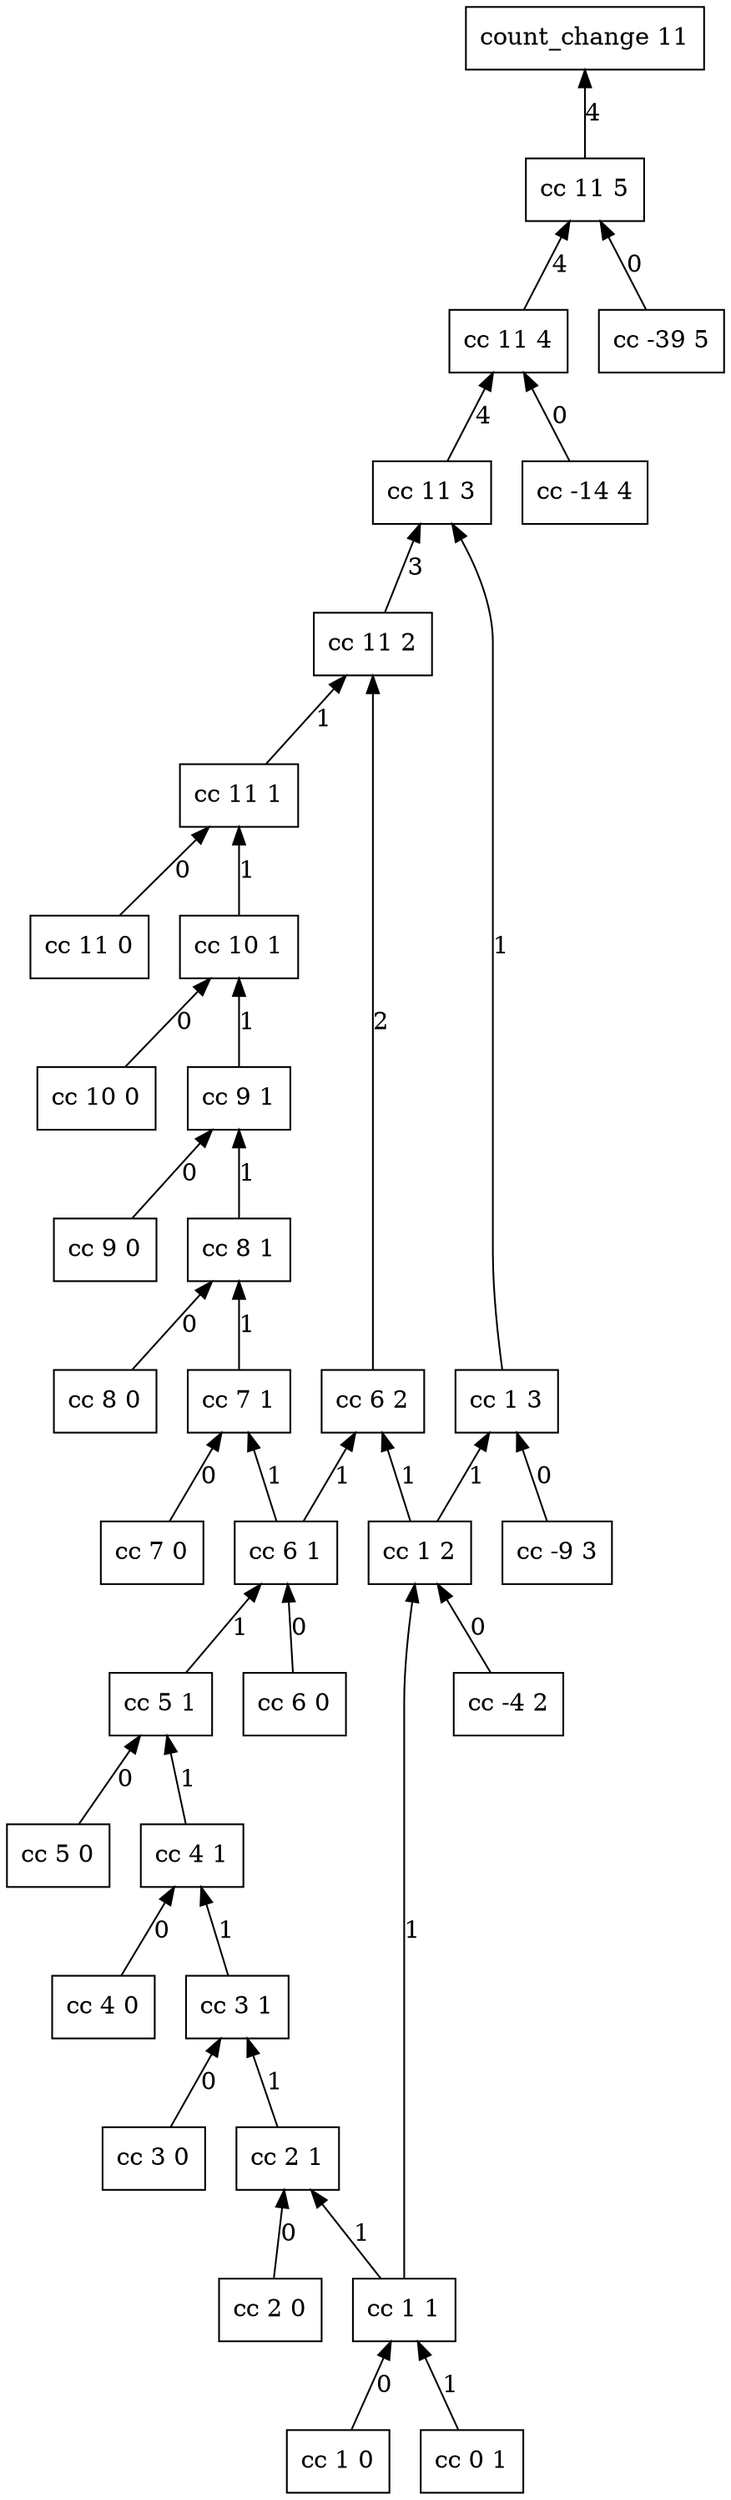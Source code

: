 digraph G {
		rankdir = BT
/*
		size="40,40";
		ratio=fill;
		node [fontname=Arial,fontsize=20];
		edge [fontname=Arial,fontsize=16];
*/
    
  _count_change_11 [label="count_change 11",shape="rectangle"];
  _cc_11_5 [label="cc 11 5",shape="rectangle"];
  _cc_11_4 [label="cc 11 4",shape="rectangle"];
  _cc_11_3 [label="cc 11 3",shape="rectangle"];
  _cc_11_2 [label="cc 11 2",shape="rectangle"];
  _cc_11_1 [label="cc 11 1",shape="rectangle"];
  _cc_11_0 [label="cc 11 0",shape="rectangle"];
  _cc_10_1 [label="cc 10 1",shape="rectangle"];
  _cc_10_0 [label="cc 10 0",shape="rectangle"];
  _cc_9_1 [label="cc 9 1",shape="rectangle"];
  _cc_9_0 [label="cc 9 0",shape="rectangle"];
  _cc_8_1 [label="cc 8 1",shape="rectangle"];
  _cc_8_0 [label="cc 8 0",shape="rectangle"];
  _cc_7_1 [label="cc 7 1",shape="rectangle"];
  _cc_7_0 [label="cc 7 0",shape="rectangle"];
  _cc_6_1 [label="cc 6 1",shape="rectangle"];
  _cc_6_0 [label="cc 6 0",shape="rectangle"];
  _cc_5_1 [label="cc 5 1",shape="rectangle"];
  _cc_5_0 [label="cc 5 0",shape="rectangle"];
  _cc_4_1 [label="cc 4 1",shape="rectangle"];
  _cc_4_0 [label="cc 4 0",shape="rectangle"];
  _cc_3_1 [label="cc 3 1",shape="rectangle"];
  _cc_3_0 [label="cc 3 0",shape="rectangle"];
  _cc_2_1 [label="cc 2 1",shape="rectangle"];
  _cc_2_0 [label="cc 2 0",shape="rectangle"];
  _cc_1_1 [label="cc 1 1",shape="rectangle"];
  _cc_1_0 [label="cc 1 0",shape="rectangle"];
  _cc_0_1 [label="cc 0 1",shape="rectangle"];
  _cc_1_0 -> _cc_1_1 [label="0"];
  _cc_0_1 -> _cc_1_1 [label="1"];
  _cc_2_0 -> _cc_2_1 [label="0"];
  _cc_1_1 -> _cc_2_1 [label="1"];
  _cc_3_0 -> _cc_3_1 [label="0"];
  _cc_2_1 -> _cc_3_1 [label="1"];
  _cc_4_0 -> _cc_4_1 [label="0"];
  _cc_3_1 -> _cc_4_1 [label="1"];
  _cc_5_0 -> _cc_5_1 [label="0"];
  _cc_4_1 -> _cc_5_1 [label="1"];
  _cc_6_0 -> _cc_6_1 [label="0"];
  _cc_5_1 -> _cc_6_1 [label="1"];
  _cc_7_0 -> _cc_7_1 [label="0"];
  _cc_6_1 -> _cc_7_1 [label="1"];
  _cc_8_0 -> _cc_8_1 [label="0"];
  _cc_7_1 -> _cc_8_1 [label="1"];
  _cc_9_0 -> _cc_9_1 [label="0"];
  _cc_8_1 -> _cc_9_1 [label="1"];
  _cc_10_0 -> _cc_10_1 [label="0"];
  _cc_9_1 -> _cc_10_1 [label="1"];
  _cc_11_0 -> _cc_11_1 [label="0"];
  _cc_10_1 -> _cc_11_1 [label="1"];
  _cc_6_2 [label="cc 6 2",shape="rectangle"];
  _cc_6_1 [label="cc 6 1",shape="rectangle"];
  _cc_6_0 [label="cc 6 0",shape="rectangle"];
  _cc_5_1 [label="cc 5 1",shape="rectangle"];
  _cc_5_0 [label="cc 5 0",shape="rectangle"];
  _cc_4_1 [label="cc 4 1",shape="rectangle"];
  _cc_4_0 [label="cc 4 0",shape="rectangle"];
  _cc_3_1 [label="cc 3 1",shape="rectangle"];
  _cc_3_0 [label="cc 3 0",shape="rectangle"];
  _cc_2_1 [label="cc 2 1",shape="rectangle"];
  _cc_2_0 [label="cc 2 0",shape="rectangle"];
  _cc_1_1 [label="cc 1 1",shape="rectangle"];
  _cc_1_0 [label="cc 1 0",shape="rectangle"];
  _cc_0_1 [label="cc 0 1",shape="rectangle"];












  _cc_1_2 [label="cc 1 2",shape="rectangle"];
  _cc_1_1 [label="cc 1 1",shape="rectangle"];
  _cc_1_0 [label="cc 1 0",shape="rectangle"];
  _cc_0_1 [label="cc 0 1",shape="rectangle"];


  _cc__4_2 [label="cc -4 2",shape="rectangle"];
  _cc_1_1 -> _cc_1_2 [label="1"];
  _cc__4_2 -> _cc_1_2 [label="0"];
  _cc_6_1 -> _cc_6_2 [label="1"];
  _cc_1_2 -> _cc_6_2 [label="1"];
  _cc_11_1 -> _cc_11_2 [label="1"];
  _cc_6_2 -> _cc_11_2 [label="2"];
  _cc_1_3 [label="cc 1 3",shape="rectangle"];
  _cc_1_2 [label="cc 1 2",shape="rectangle"];
  _cc_1_1 [label="cc 1 1",shape="rectangle"];
  _cc_1_0 [label="cc 1 0",shape="rectangle"];
  _cc_0_1 [label="cc 0 1",shape="rectangle"];


  _cc__4_2 [label="cc -4 2",shape="rectangle"];


  _cc__9_3 [label="cc -9 3",shape="rectangle"];
  _cc_1_2 -> _cc_1_3 [label="1"];
  _cc__9_3 -> _cc_1_3 [label="0"];
  _cc_11_2 -> _cc_11_3 [label="3"];
  _cc_1_3 -> _cc_11_3 [label="1"];
  _cc__14_4 [label="cc -14 4",shape="rectangle"];
  _cc_11_3 -> _cc_11_4 [label="4"];
  _cc__14_4 -> _cc_11_4 [label="0"];
  _cc__39_5 [label="cc -39 5",shape="rectangle"];
  _cc_11_4 -> _cc_11_5 [label="4"];
  _cc__39_5 -> _cc_11_5 [label="0"];
  _cc_11_5 -> _count_change_11 [label="4"];
}
